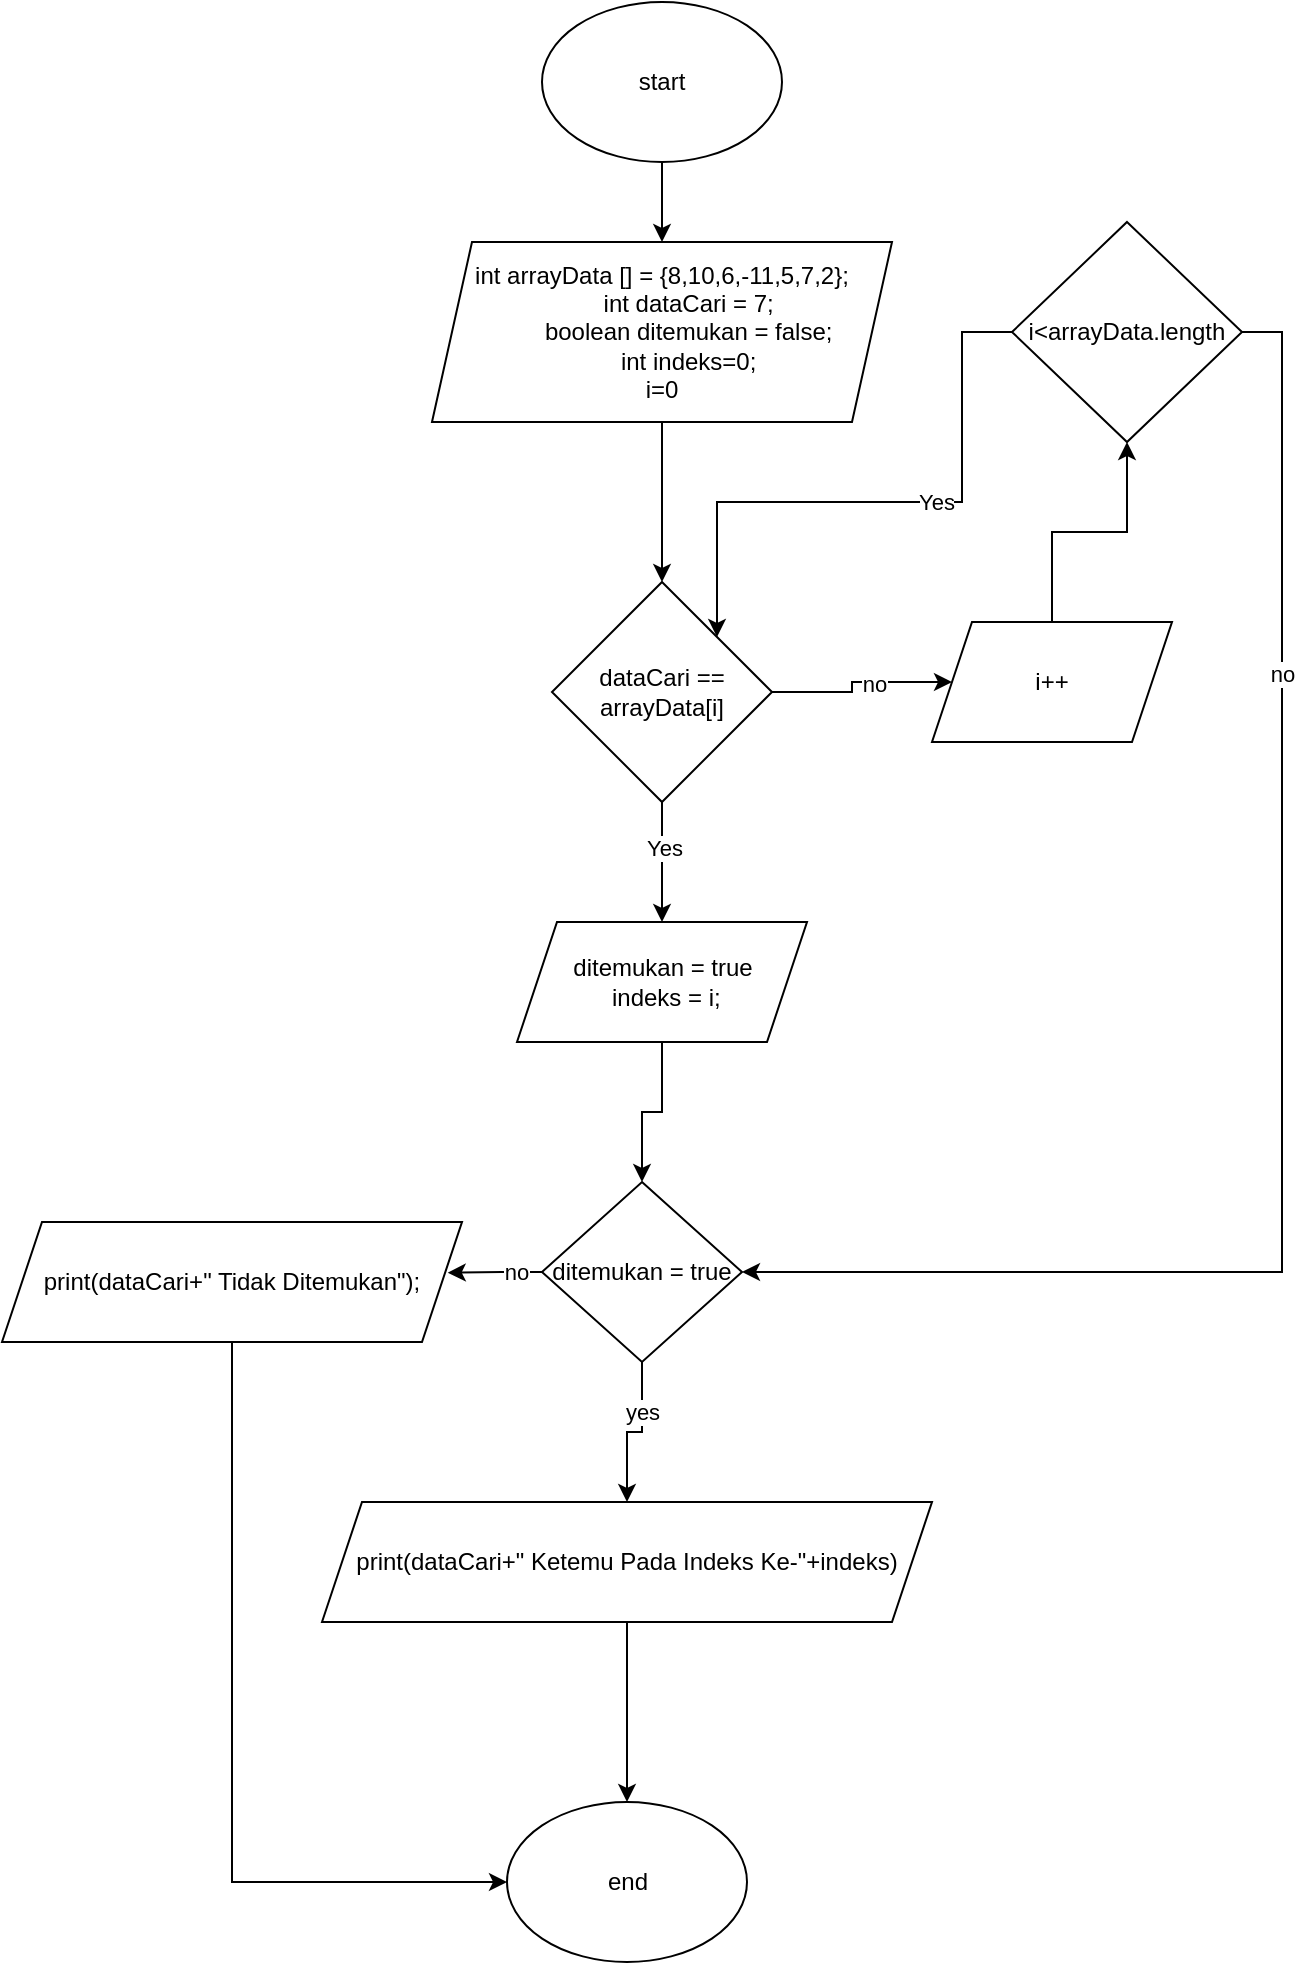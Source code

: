 <mxfile version="21.3.2" type="github">
  <diagram name="Halaman-1" id="5bAbGurRb-6phUQpFCbA">
    <mxGraphModel dx="1035" dy="569" grid="1" gridSize="10" guides="1" tooltips="1" connect="1" arrows="1" fold="1" page="1" pageScale="1" pageWidth="827" pageHeight="1169" math="0" shadow="0">
      <root>
        <mxCell id="0" />
        <mxCell id="1" parent="0" />
        <mxCell id="QbfDVDFe28RObNbtVR9d-3" style="edgeStyle=orthogonalEdgeStyle;rounded=0;orthogonalLoop=1;jettySize=auto;html=1;exitX=0.5;exitY=1;exitDx=0;exitDy=0;entryX=0.5;entryY=0;entryDx=0;entryDy=0;" edge="1" parent="1" source="QbfDVDFe28RObNbtVR9d-1" target="QbfDVDFe28RObNbtVR9d-2">
          <mxGeometry relative="1" as="geometry" />
        </mxCell>
        <mxCell id="QbfDVDFe28RObNbtVR9d-1" value="start" style="ellipse;whiteSpace=wrap;html=1;" vertex="1" parent="1">
          <mxGeometry x="380" y="30" width="120" height="80" as="geometry" />
        </mxCell>
        <mxCell id="QbfDVDFe28RObNbtVR9d-6" style="edgeStyle=orthogonalEdgeStyle;rounded=0;orthogonalLoop=1;jettySize=auto;html=1;exitX=0.5;exitY=1;exitDx=0;exitDy=0;entryX=0.5;entryY=0;entryDx=0;entryDy=0;" edge="1" parent="1" source="QbfDVDFe28RObNbtVR9d-2" target="QbfDVDFe28RObNbtVR9d-5">
          <mxGeometry relative="1" as="geometry" />
        </mxCell>
        <mxCell id="QbfDVDFe28RObNbtVR9d-2" value="&lt;div&gt;int arrayData [] = {8,10,6,-11,5,7,2};&lt;/div&gt;&lt;div&gt;&amp;nbsp; &amp;nbsp; &amp;nbsp; &amp;nbsp; int dataCari = 7;&lt;/div&gt;&lt;div&gt;&amp;nbsp; &amp;nbsp; &amp;nbsp; &amp;nbsp; boolean ditemukan = false;&lt;/div&gt;&lt;div&gt;&amp;nbsp; &amp;nbsp; &amp;nbsp; &amp;nbsp; int indeks=0;&lt;/div&gt;&lt;div&gt;i=0&lt;/div&gt;" style="shape=parallelogram;perimeter=parallelogramPerimeter;whiteSpace=wrap;html=1;fixedSize=1;" vertex="1" parent="1">
          <mxGeometry x="325" y="150" width="230" height="90" as="geometry" />
        </mxCell>
        <mxCell id="QbfDVDFe28RObNbtVR9d-11" style="edgeStyle=orthogonalEdgeStyle;rounded=0;orthogonalLoop=1;jettySize=auto;html=1;exitX=0.5;exitY=1;exitDx=0;exitDy=0;entryX=0.5;entryY=0;entryDx=0;entryDy=0;" edge="1" parent="1" source="QbfDVDFe28RObNbtVR9d-5" target="QbfDVDFe28RObNbtVR9d-10">
          <mxGeometry relative="1" as="geometry" />
        </mxCell>
        <mxCell id="QbfDVDFe28RObNbtVR9d-19" value="Yes" style="edgeLabel;html=1;align=center;verticalAlign=middle;resizable=0;points=[];" vertex="1" connectable="0" parent="QbfDVDFe28RObNbtVR9d-11">
          <mxGeometry x="-0.244" y="1" relative="1" as="geometry">
            <mxPoint as="offset" />
          </mxGeometry>
        </mxCell>
        <mxCell id="QbfDVDFe28RObNbtVR9d-22" style="edgeStyle=orthogonalEdgeStyle;rounded=0;orthogonalLoop=1;jettySize=auto;html=1;exitX=1;exitY=0.5;exitDx=0;exitDy=0;entryX=0;entryY=0.5;entryDx=0;entryDy=0;" edge="1" parent="1" source="QbfDVDFe28RObNbtVR9d-5" target="QbfDVDFe28RObNbtVR9d-20">
          <mxGeometry relative="1" as="geometry" />
        </mxCell>
        <mxCell id="QbfDVDFe28RObNbtVR9d-26" value="no" style="edgeLabel;html=1;align=center;verticalAlign=middle;resizable=0;points=[];" vertex="1" connectable="0" parent="QbfDVDFe28RObNbtVR9d-22">
          <mxGeometry x="0.165" y="-1" relative="1" as="geometry">
            <mxPoint as="offset" />
          </mxGeometry>
        </mxCell>
        <mxCell id="QbfDVDFe28RObNbtVR9d-5" value="dataCari == arrayData[i]" style="rhombus;whiteSpace=wrap;html=1;" vertex="1" parent="1">
          <mxGeometry x="385" y="320" width="110" height="110" as="geometry" />
        </mxCell>
        <mxCell id="QbfDVDFe28RObNbtVR9d-17" value="" style="edgeStyle=orthogonalEdgeStyle;rounded=0;orthogonalLoop=1;jettySize=auto;html=1;" edge="1" parent="1" source="QbfDVDFe28RObNbtVR9d-10" target="QbfDVDFe28RObNbtVR9d-12">
          <mxGeometry relative="1" as="geometry" />
        </mxCell>
        <mxCell id="QbfDVDFe28RObNbtVR9d-10" value="&lt;div&gt;ditemukan = true&lt;/div&gt;&lt;div&gt;&lt;span style=&quot;background-color: initial;&quot;&gt;&amp;nbsp;indeks = i;&lt;/span&gt;&lt;/div&gt;" style="shape=parallelogram;perimeter=parallelogramPerimeter;whiteSpace=wrap;html=1;fixedSize=1;" vertex="1" parent="1">
          <mxGeometry x="367.5" y="490" width="145" height="60" as="geometry" />
        </mxCell>
        <mxCell id="QbfDVDFe28RObNbtVR9d-18" style="edgeStyle=orthogonalEdgeStyle;rounded=0;orthogonalLoop=1;jettySize=auto;html=1;exitX=0.5;exitY=1;exitDx=0;exitDy=0;entryX=0.5;entryY=0;entryDx=0;entryDy=0;" edge="1" parent="1" source="QbfDVDFe28RObNbtVR9d-12" target="QbfDVDFe28RObNbtVR9d-13">
          <mxGeometry relative="1" as="geometry" />
        </mxCell>
        <mxCell id="QbfDVDFe28RObNbtVR9d-37" value="yes" style="edgeLabel;html=1;align=center;verticalAlign=middle;resizable=0;points=[];" vertex="1" connectable="0" parent="QbfDVDFe28RObNbtVR9d-18">
          <mxGeometry x="-0.361" relative="1" as="geometry">
            <mxPoint as="offset" />
          </mxGeometry>
        </mxCell>
        <mxCell id="QbfDVDFe28RObNbtVR9d-36" style="edgeStyle=orthogonalEdgeStyle;rounded=0;orthogonalLoop=1;jettySize=auto;html=1;exitX=0;exitY=0.5;exitDx=0;exitDy=0;entryX=0.969;entryY=0.422;entryDx=0;entryDy=0;entryPerimeter=0;" edge="1" parent="1" source="QbfDVDFe28RObNbtVR9d-12" target="QbfDVDFe28RObNbtVR9d-35">
          <mxGeometry relative="1" as="geometry" />
        </mxCell>
        <mxCell id="QbfDVDFe28RObNbtVR9d-38" value="no" style="edgeLabel;html=1;align=center;verticalAlign=middle;resizable=0;points=[];" vertex="1" connectable="0" parent="QbfDVDFe28RObNbtVR9d-36">
          <mxGeometry x="-0.45" relative="1" as="geometry">
            <mxPoint as="offset" />
          </mxGeometry>
        </mxCell>
        <mxCell id="QbfDVDFe28RObNbtVR9d-12" value="ditemukan = true" style="rhombus;whiteSpace=wrap;html=1;" vertex="1" parent="1">
          <mxGeometry x="380" y="620" width="100" height="90" as="geometry" />
        </mxCell>
        <mxCell id="QbfDVDFe28RObNbtVR9d-16" style="edgeStyle=orthogonalEdgeStyle;rounded=0;orthogonalLoop=1;jettySize=auto;html=1;exitX=0.5;exitY=1;exitDx=0;exitDy=0;entryX=0.5;entryY=0;entryDx=0;entryDy=0;" edge="1" parent="1" source="QbfDVDFe28RObNbtVR9d-13" target="QbfDVDFe28RObNbtVR9d-14">
          <mxGeometry relative="1" as="geometry" />
        </mxCell>
        <mxCell id="QbfDVDFe28RObNbtVR9d-13" value="print(dataCari+&quot; Ketemu Pada Indeks Ke-&quot;+indeks)" style="shape=parallelogram;perimeter=parallelogramPerimeter;whiteSpace=wrap;html=1;fixedSize=1;" vertex="1" parent="1">
          <mxGeometry x="270" y="780" width="305" height="60" as="geometry" />
        </mxCell>
        <mxCell id="QbfDVDFe28RObNbtVR9d-14" value="end" style="ellipse;whiteSpace=wrap;html=1;" vertex="1" parent="1">
          <mxGeometry x="362.5" y="930" width="120" height="80" as="geometry" />
        </mxCell>
        <mxCell id="QbfDVDFe28RObNbtVR9d-23" style="edgeStyle=orthogonalEdgeStyle;rounded=0;orthogonalLoop=1;jettySize=auto;html=1;exitX=0.5;exitY=0;exitDx=0;exitDy=0;entryX=0.5;entryY=1;entryDx=0;entryDy=0;" edge="1" parent="1" source="QbfDVDFe28RObNbtVR9d-20" target="QbfDVDFe28RObNbtVR9d-21">
          <mxGeometry relative="1" as="geometry" />
        </mxCell>
        <mxCell id="QbfDVDFe28RObNbtVR9d-20" value="i++" style="shape=parallelogram;perimeter=parallelogramPerimeter;whiteSpace=wrap;html=1;fixedSize=1;" vertex="1" parent="1">
          <mxGeometry x="575" y="340" width="120" height="60" as="geometry" />
        </mxCell>
        <mxCell id="QbfDVDFe28RObNbtVR9d-24" style="edgeStyle=orthogonalEdgeStyle;rounded=0;orthogonalLoop=1;jettySize=auto;html=1;exitX=0;exitY=0.5;exitDx=0;exitDy=0;entryX=1;entryY=0;entryDx=0;entryDy=0;" edge="1" parent="1" source="QbfDVDFe28RObNbtVR9d-21" target="QbfDVDFe28RObNbtVR9d-5">
          <mxGeometry relative="1" as="geometry">
            <Array as="points">
              <mxPoint x="590" y="195" />
              <mxPoint x="590" y="280" />
              <mxPoint x="467" y="280" />
            </Array>
          </mxGeometry>
        </mxCell>
        <mxCell id="QbfDVDFe28RObNbtVR9d-25" value="Yes" style="edgeLabel;html=1;align=center;verticalAlign=middle;resizable=0;points=[];" vertex="1" connectable="0" parent="QbfDVDFe28RObNbtVR9d-24">
          <mxGeometry x="-0.178" relative="1" as="geometry">
            <mxPoint as="offset" />
          </mxGeometry>
        </mxCell>
        <mxCell id="QbfDVDFe28RObNbtVR9d-33" style="edgeStyle=orthogonalEdgeStyle;rounded=0;orthogonalLoop=1;jettySize=auto;html=1;exitX=1;exitY=0.5;exitDx=0;exitDy=0;entryX=1;entryY=0.5;entryDx=0;entryDy=0;" edge="1" parent="1" source="QbfDVDFe28RObNbtVR9d-21" target="QbfDVDFe28RObNbtVR9d-12">
          <mxGeometry relative="1" as="geometry" />
        </mxCell>
        <mxCell id="QbfDVDFe28RObNbtVR9d-34" value="no" style="edgeLabel;html=1;align=center;verticalAlign=middle;resizable=0;points=[];" vertex="1" connectable="0" parent="QbfDVDFe28RObNbtVR9d-33">
          <mxGeometry x="-0.497" y="-1" relative="1" as="geometry">
            <mxPoint x="1" as="offset" />
          </mxGeometry>
        </mxCell>
        <mxCell id="QbfDVDFe28RObNbtVR9d-21" value="i&amp;lt;arrayData.length" style="rhombus;whiteSpace=wrap;html=1;" vertex="1" parent="1">
          <mxGeometry x="615" y="140" width="115" height="110" as="geometry" />
        </mxCell>
        <mxCell id="QbfDVDFe28RObNbtVR9d-39" style="edgeStyle=orthogonalEdgeStyle;rounded=0;orthogonalLoop=1;jettySize=auto;html=1;exitX=0.5;exitY=1;exitDx=0;exitDy=0;entryX=0;entryY=0.5;entryDx=0;entryDy=0;" edge="1" parent="1" source="QbfDVDFe28RObNbtVR9d-35" target="QbfDVDFe28RObNbtVR9d-14">
          <mxGeometry relative="1" as="geometry" />
        </mxCell>
        <mxCell id="QbfDVDFe28RObNbtVR9d-35" value="print(dataCari+&quot; Tidak Ditemukan&quot;);" style="shape=parallelogram;perimeter=parallelogramPerimeter;whiteSpace=wrap;html=1;fixedSize=1;" vertex="1" parent="1">
          <mxGeometry x="110" y="640" width="230" height="60" as="geometry" />
        </mxCell>
      </root>
    </mxGraphModel>
  </diagram>
</mxfile>

